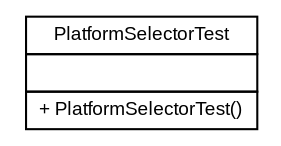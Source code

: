#!/usr/local/bin/dot
#
# Class diagram 
# Generated by UMLGraph version 5.1 (http://www.umlgraph.org/)
#

digraph G {
	edge [fontname="arial",fontsize=10,labelfontname="arial",labelfontsize=10];
	node [fontname="arial",fontsize=10,shape=plaintext];
	nodesep=0.25;
	ranksep=0.5;
	// es.upm.dit.gsi.beast.platform.PlatformSelectorTest
	c118 [label=<<table title="es.upm.dit.gsi.beast.platform.PlatformSelectorTest" border="0" cellborder="1" cellspacing="0" cellpadding="2" port="p" href="./PlatformSelectorTest.html">
		<tr><td><table border="0" cellspacing="0" cellpadding="1">
<tr><td align="center" balign="center"> PlatformSelectorTest </td></tr>
		</table></td></tr>
		<tr><td><table border="0" cellspacing="0" cellpadding="1">
<tr><td align="left" balign="left">  </td></tr>
		</table></td></tr>
		<tr><td><table border="0" cellspacing="0" cellpadding="1">
<tr><td align="left" balign="left"> + PlatformSelectorTest() </td></tr>
		</table></td></tr>
		</table>>, fontname="arial", fontcolor="black", fontsize=9.0];
}

